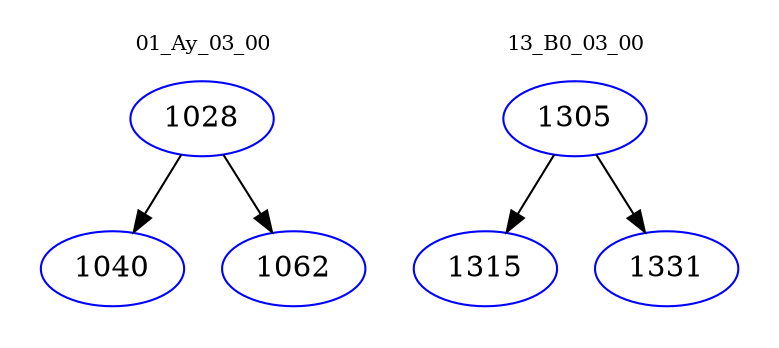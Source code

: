 digraph{
subgraph cluster_0 {
color = white
label = "01_Ay_03_00";
fontsize=10;
T0_1028 [label="1028", color="blue"]
T0_1028 -> T0_1040 [color="black"]
T0_1040 [label="1040", color="blue"]
T0_1028 -> T0_1062 [color="black"]
T0_1062 [label="1062", color="blue"]
}
subgraph cluster_1 {
color = white
label = "13_B0_03_00";
fontsize=10;
T1_1305 [label="1305", color="blue"]
T1_1305 -> T1_1315 [color="black"]
T1_1315 [label="1315", color="blue"]
T1_1305 -> T1_1331 [color="black"]
T1_1331 [label="1331", color="blue"]
}
}
